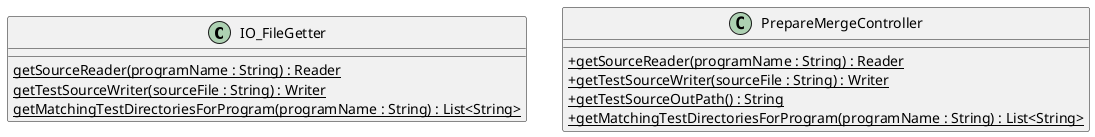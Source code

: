 @startuml
skinparam classAttributeIconSize 0
class IO_FileGetter{
{static} getSourceReader(programName : String) : Reader
{static} getTestSourceWriter(sourceFile : String) : Writer
{static} getMatchingTestDirectoriesForProgram(programName : String) : List<String>
}
class PrepareMergeController{
+ {static} getSourceReader(programName : String) : Reader
+ {static} getTestSourceWriter(sourceFile : String) : Writer
+ {static} getTestSourceOutPath() : String
+ {static} getMatchingTestDirectoriesForProgram(programName : String) : List<String>
}
@enduml